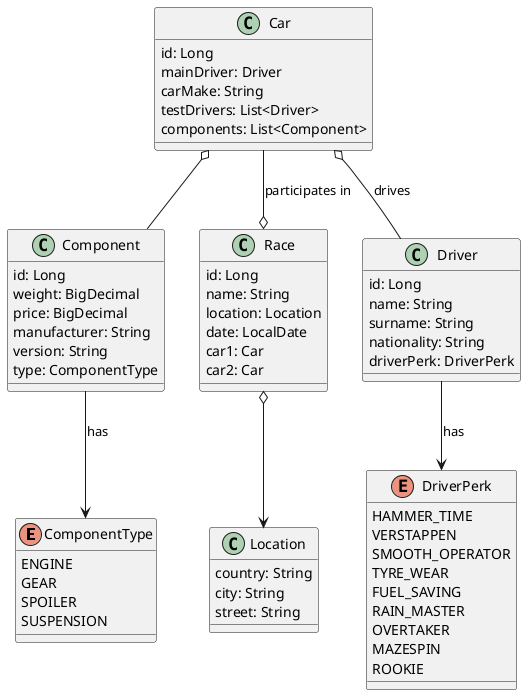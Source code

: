 @startuml

enum ComponentType {
    ENGINE
    GEAR
    SPOILER
    SUSPENSION
}

class Component {
    id: Long
    weight: BigDecimal
    price: BigDecimal
    manufacturer: String
    version: String
    type: ComponentType
}

class Race {
    id: Long
    name: String
    location: Location
    date: LocalDate
    car1: Car
    car2: Car
}

class Location {
    country: String
    city: String
    street: String
}

class Car {
    id: Long
    mainDriver: Driver
    carMake: String
    testDrivers: List<Driver>
    components: List<Component>
}

class Driver {
    id: Long
    name: String
    surname: String
    nationality: String
    driverPerk: DriverPerk
}

enum DriverPerk {
    HAMMER_TIME
    VERSTAPPEN
    SMOOTH_OPERATOR
    TYRE_WEAR
    FUEL_SAVING
    RAIN_MASTER
    OVERTAKER
    MAZESPIN
    ROOKIE
}

Car  o--  Driver : drives
Car o-- Component
Car --o  Race : participates in
Driver -->  DriverPerk : has
Component --> ComponentType : has
Race o--> Location
@enduml